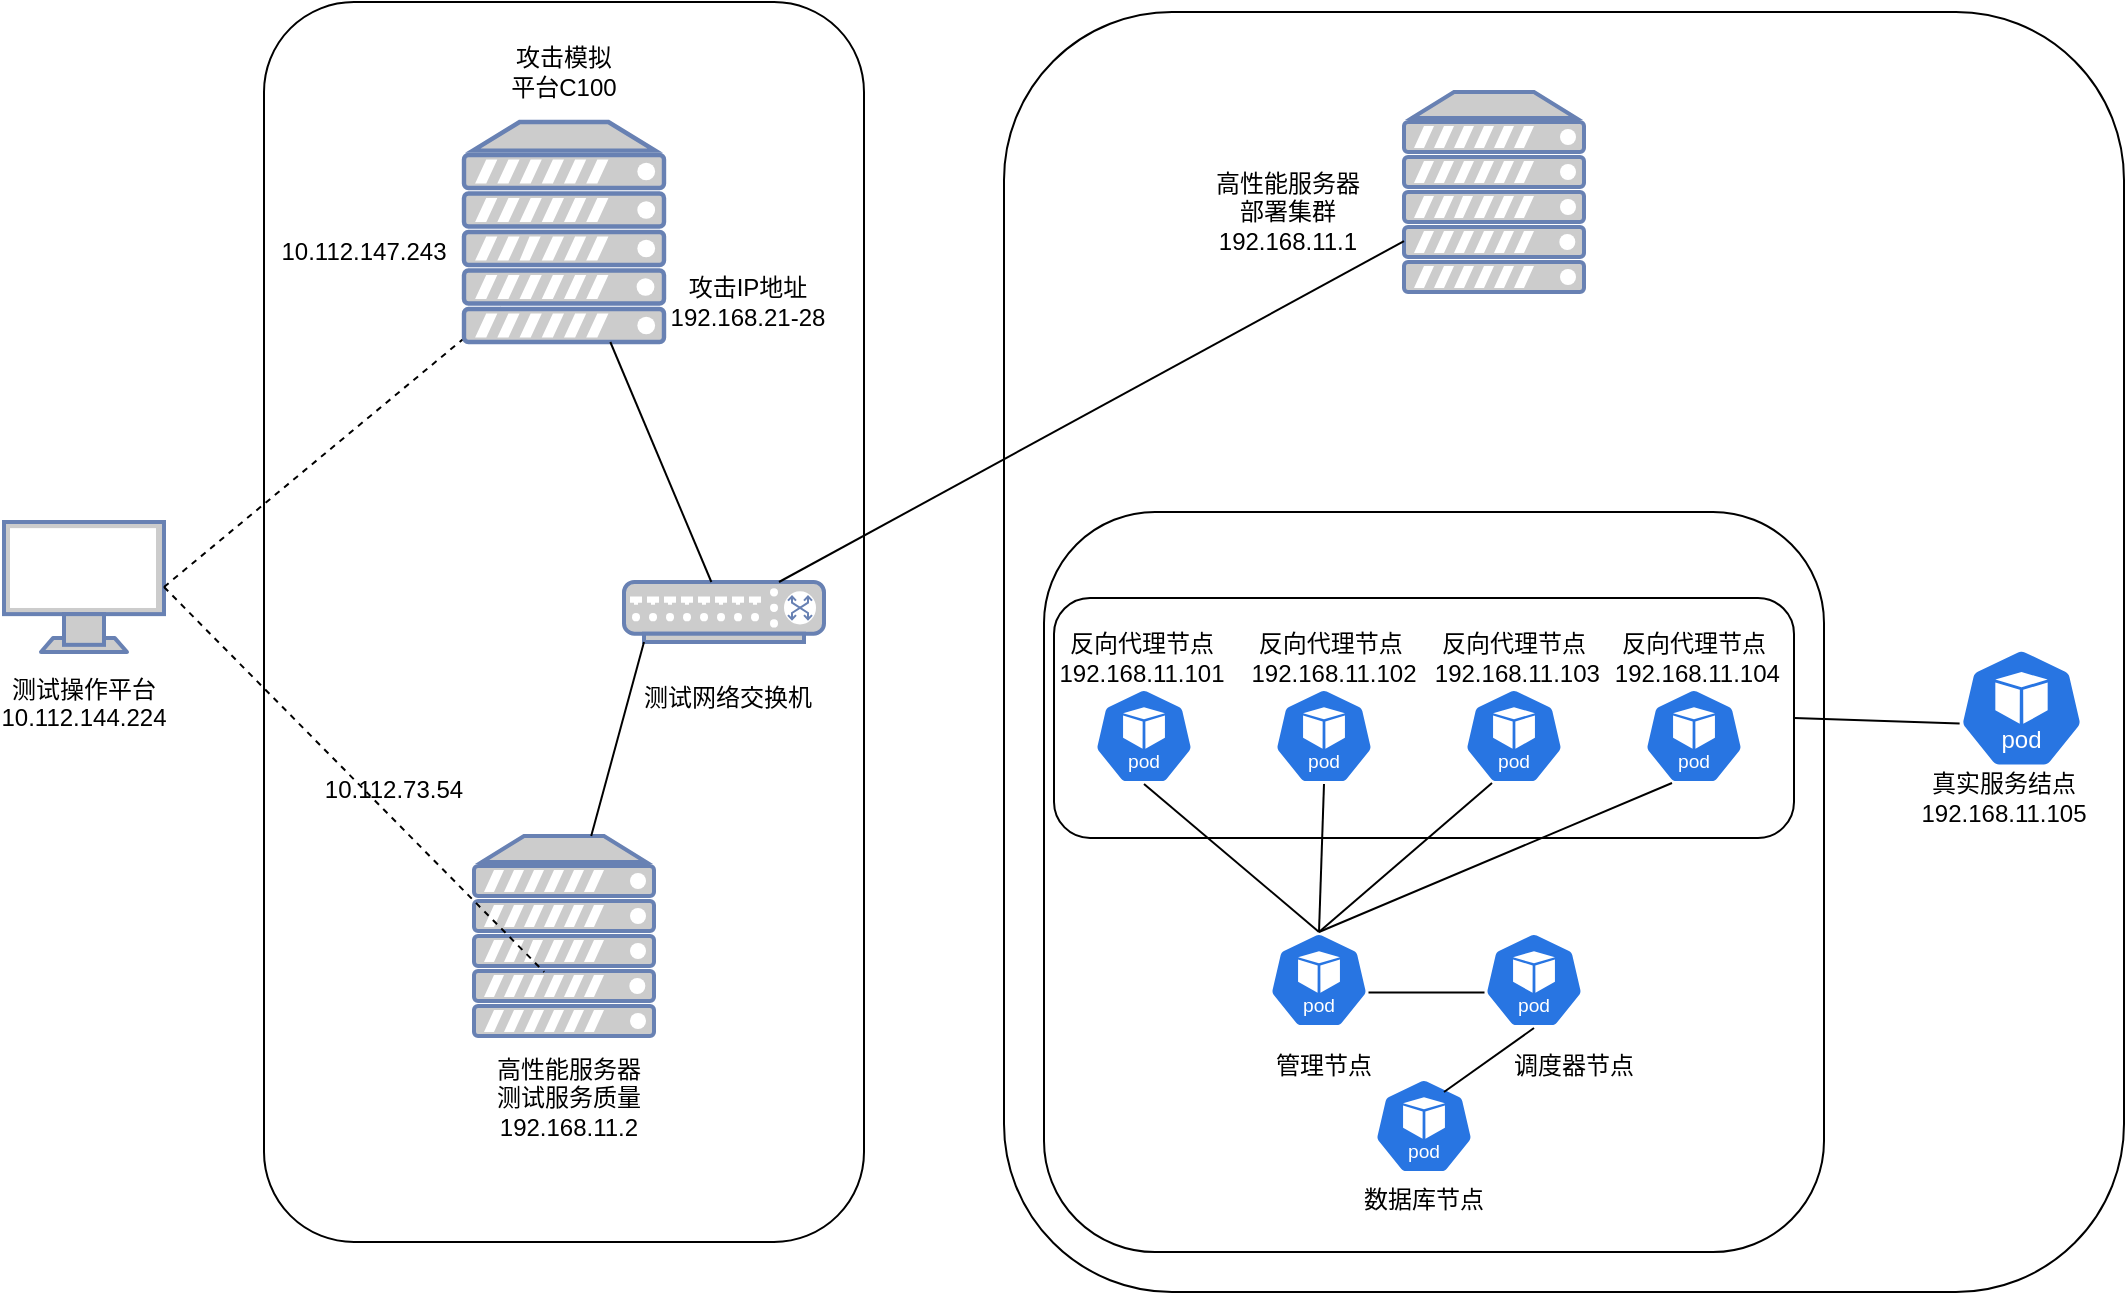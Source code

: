 <mxfile version="24.7.4">
  <diagram name="第 1 页" id="eJZK5VLB4pEVgPS30-2I">
    <mxGraphModel dx="1514" dy="865" grid="1" gridSize="10" guides="1" tooltips="1" connect="1" arrows="1" fold="1" page="1" pageScale="1" pageWidth="827" pageHeight="1169" math="0" shadow="0">
      <root>
        <mxCell id="0" />
        <mxCell id="1" parent="0" />
        <mxCell id="tGYQyOGd6gii_svuJyrH-24" value="" style="rounded=1;whiteSpace=wrap;html=1;" vertex="1" parent="1">
          <mxGeometry x="560" y="70" width="560" height="640" as="geometry" />
        </mxCell>
        <mxCell id="tGYQyOGd6gii_svuJyrH-13" value="" style="rounded=1;whiteSpace=wrap;html=1;" vertex="1" parent="1">
          <mxGeometry x="580" y="320" width="390" height="370" as="geometry" />
        </mxCell>
        <mxCell id="tGYQyOGd6gii_svuJyrH-21" value="" style="rounded=1;whiteSpace=wrap;html=1;" vertex="1" parent="1">
          <mxGeometry x="585" y="362.98" width="370" height="120" as="geometry" />
        </mxCell>
        <mxCell id="tGYQyOGd6gii_svuJyrH-12" value="" style="rounded=1;whiteSpace=wrap;html=1;" vertex="1" parent="1">
          <mxGeometry x="190" y="65" width="300" height="620" as="geometry" />
        </mxCell>
        <mxCell id="kf5pje2jv3knRxvTWSDj-1" value="" style="fontColor=#0066CC;verticalAlign=top;verticalLabelPosition=bottom;labelPosition=center;align=center;html=1;outlineConnect=0;fillColor=#CCCCCC;strokeColor=#6881B3;gradientColor=none;gradientDirection=north;strokeWidth=2;shape=mxgraph.networks.monitor;" parent="1" vertex="1">
          <mxGeometry x="60" y="325" width="80" height="65" as="geometry" />
        </mxCell>
        <mxCell id="kf5pje2jv3knRxvTWSDj-2" value="测试操作平台 10.112.144.224&lt;div&gt;&lt;br&gt;&lt;/div&gt;" style="text;html=1;align=center;verticalAlign=middle;whiteSpace=wrap;rounded=0;" parent="1" vertex="1">
          <mxGeometry x="70" y="408" width="60" height="30" as="geometry" />
        </mxCell>
        <mxCell id="kf5pje2jv3knRxvTWSDj-4" value="" style="endArrow=none;dashed=1;html=1;rounded=0;exitX=1;exitY=0.5;exitDx=0;exitDy=0;exitPerimeter=0;" parent="1" edge="1" source="kf5pje2jv3knRxvTWSDj-1">
          <mxGeometry width="50" height="50" relative="1" as="geometry">
            <mxPoint x="200" y="360" as="sourcePoint" />
            <mxPoint x="330" y="200" as="targetPoint" />
          </mxGeometry>
        </mxCell>
        <mxCell id="kf5pje2jv3knRxvTWSDj-5" value="" style="fontColor=#0066CC;verticalAlign=top;verticalLabelPosition=bottom;labelPosition=center;align=center;html=1;outlineConnect=0;fillColor=#CCCCCC;strokeColor=#6881B3;gradientColor=none;gradientDirection=north;strokeWidth=2;shape=mxgraph.networks.server;" parent="1" vertex="1">
          <mxGeometry x="290" y="125" width="100" height="110" as="geometry" />
        </mxCell>
        <mxCell id="kf5pje2jv3knRxvTWSDj-6" value="攻击模拟平台C100" style="text;html=1;align=center;verticalAlign=middle;whiteSpace=wrap;rounded=0;" parent="1" vertex="1">
          <mxGeometry x="310" y="85" width="60" height="30" as="geometry" />
        </mxCell>
        <mxCell id="kf5pje2jv3knRxvTWSDj-7" value="10.112.147.243" style="text;html=1;align=center;verticalAlign=middle;whiteSpace=wrap;rounded=0;" parent="1" vertex="1">
          <mxGeometry x="210" y="175" width="60" height="30" as="geometry" />
        </mxCell>
        <mxCell id="kf5pje2jv3knRxvTWSDj-8" value="攻击IP地址&lt;div&gt;192.168.21-28&lt;/div&gt;" style="text;html=1;align=center;verticalAlign=middle;whiteSpace=wrap;rounded=0;" parent="1" vertex="1">
          <mxGeometry x="384" y="205" width="96" height="20" as="geometry" />
        </mxCell>
        <mxCell id="kf5pje2jv3knRxvTWSDj-9" value="" style="fontColor=#0066CC;verticalAlign=top;verticalLabelPosition=bottom;labelPosition=center;align=center;html=1;outlineConnect=0;fillColor=#CCCCCC;strokeColor=#6881B3;gradientColor=none;gradientDirection=north;strokeWidth=2;shape=mxgraph.networks.server;" parent="1" vertex="1">
          <mxGeometry x="760" y="110" width="90" height="100" as="geometry" />
        </mxCell>
        <mxCell id="kf5pje2jv3knRxvTWSDj-10" value="高性能服务器&lt;div&gt;部署集群&lt;br&gt;&lt;div&gt;192.168.11.1&lt;/div&gt;&lt;/div&gt;" style="text;html=1;align=center;verticalAlign=middle;whiteSpace=wrap;rounded=0;" parent="1" vertex="1">
          <mxGeometry x="657.5" y="160" width="87.5" height="20" as="geometry" />
        </mxCell>
        <mxCell id="kf5pje2jv3knRxvTWSDj-15" value="" style="aspect=fixed;sketch=0;html=1;dashed=0;whitespace=wrap;verticalLabelPosition=bottom;verticalAlign=top;fillColor=#2875E2;strokeColor=#ffffff;points=[[0.005,0.63,0],[0.1,0.2,0],[0.9,0.2,0],[0.5,0,0],[0.995,0.63,0],[0.72,0.99,0],[0.5,1,0],[0.28,0.99,0]];shape=mxgraph.kubernetes.icon2;kubernetesLabel=1;prIcon=pod" parent="1" vertex="1">
          <mxGeometry x="605.0" y="407.98" width="50" height="48" as="geometry" />
        </mxCell>
        <mxCell id="kf5pje2jv3knRxvTWSDj-16" value="" style="aspect=fixed;sketch=0;html=1;dashed=0;whitespace=wrap;verticalLabelPosition=bottom;verticalAlign=top;fillColor=#2875E2;strokeColor=#ffffff;points=[[0.005,0.63,0],[0.1,0.2,0],[0.9,0.2,0],[0.5,0,0],[0.995,0.63,0],[0.72,0.99,0],[0.5,1,0],[0.28,0.99,0]];shape=mxgraph.kubernetes.icon2;kubernetesLabel=1;prIcon=pod" parent="1" vertex="1">
          <mxGeometry x="790.0" y="407.98" width="50" height="48" as="geometry" />
        </mxCell>
        <mxCell id="kf5pje2jv3knRxvTWSDj-17" value="" style="aspect=fixed;sketch=0;html=1;dashed=0;whitespace=wrap;verticalLabelPosition=bottom;verticalAlign=top;fillColor=#2875E2;strokeColor=#ffffff;points=[[0.005,0.63,0],[0.1,0.2,0],[0.9,0.2,0],[0.5,0,0],[0.995,0.63,0],[0.72,0.99,0],[0.5,1,0],[0.28,0.99,0]];shape=mxgraph.kubernetes.icon2;kubernetesLabel=1;prIcon=pod" parent="1" vertex="1">
          <mxGeometry x="695.0" y="407.98" width="50" height="48" as="geometry" />
        </mxCell>
        <mxCell id="kf5pje2jv3knRxvTWSDj-18" value="" style="aspect=fixed;sketch=0;html=1;dashed=0;whitespace=wrap;verticalLabelPosition=bottom;verticalAlign=top;fillColor=#2875E2;strokeColor=#ffffff;points=[[0.005,0.63,0],[0.1,0.2,0],[0.9,0.2,0],[0.5,0,0],[0.995,0.63,0],[0.72,0.99,0],[0.5,1,0],[0.28,0.99,0]];shape=mxgraph.kubernetes.icon2;kubernetesLabel=1;prIcon=pod" parent="1" vertex="1">
          <mxGeometry x="880.0" y="407.98" width="50" height="48" as="geometry" />
        </mxCell>
        <mxCell id="kf5pje2jv3knRxvTWSDj-21" value="反向代理节点 192.168.11.101" style="text;html=1;align=center;verticalAlign=middle;whiteSpace=wrap;rounded=0;" parent="1" vertex="1">
          <mxGeometry x="593.75" y="378.98" width="70" height="28" as="geometry" />
        </mxCell>
        <mxCell id="kf5pje2jv3knRxvTWSDj-22" value="反向代理节点&amp;nbsp;&lt;div&gt;192.168.11.102&lt;/div&gt;" style="text;html=1;align=center;verticalAlign=middle;whiteSpace=wrap;rounded=0;" parent="1" vertex="1">
          <mxGeometry x="695.0" y="377.98" width="60" height="30" as="geometry" />
        </mxCell>
        <mxCell id="kf5pje2jv3knRxvTWSDj-23" value="&lt;div&gt;反向代理节点&lt;br&gt;&lt;/div&gt;&amp;nbsp;192.168.11.103" style="text;html=1;align=center;verticalAlign=middle;whiteSpace=wrap;rounded=0;" parent="1" vertex="1">
          <mxGeometry x="785.0" y="377.98" width="60" height="30" as="geometry" />
        </mxCell>
        <mxCell id="kf5pje2jv3knRxvTWSDj-24" value="反向代理节点&lt;div&gt;&amp;nbsp;192.168.11.104&lt;/div&gt;" style="text;html=1;align=center;verticalAlign=middle;whiteSpace=wrap;rounded=0;" parent="1" vertex="1">
          <mxGeometry x="875.0" y="377.98" width="60" height="30" as="geometry" />
        </mxCell>
        <mxCell id="kf5pje2jv3knRxvTWSDj-25" value="" style="aspect=fixed;sketch=0;html=1;dashed=0;whitespace=wrap;verticalLabelPosition=bottom;verticalAlign=top;fillColor=#2875E2;strokeColor=#ffffff;points=[[0.005,0.63,0],[0.1,0.2,0],[0.9,0.2,0],[0.5,0,0],[0.995,0.63,0],[0.72,0.99,0],[0.5,1,0],[0.28,0.99,0]];shape=mxgraph.kubernetes.icon2;kubernetesLabel=1;prIcon=pod" parent="1" vertex="1">
          <mxGeometry x="745.0" y="603" width="50" height="48" as="geometry" />
        </mxCell>
        <mxCell id="kf5pje2jv3knRxvTWSDj-26" value="" style="aspect=fixed;sketch=0;html=1;dashed=0;whitespace=wrap;verticalLabelPosition=bottom;verticalAlign=top;fillColor=#2875E2;strokeColor=#ffffff;points=[[0.005,0.63,0],[0.1,0.2,0],[0.9,0.2,0],[0.5,0,0],[0.995,0.63,0],[0.72,0.99,0],[0.5,1,0],[0.28,0.99,0]];shape=mxgraph.kubernetes.icon2;kubernetesLabel=1;prIcon=pod" parent="1" vertex="1">
          <mxGeometry x="800.0" y="530" width="50" height="48" as="geometry" />
        </mxCell>
        <mxCell id="kf5pje2jv3knRxvTWSDj-27" value="" style="aspect=fixed;sketch=0;html=1;dashed=0;whitespace=wrap;verticalLabelPosition=bottom;verticalAlign=top;fillColor=#2875E2;strokeColor=#ffffff;points=[[0.005,0.63,0],[0.1,0.2,0],[0.9,0.2,0],[0.5,0,0],[0.995,0.63,0],[0.72,0.99,0],[0.5,1,0],[0.28,0.99,0]];shape=mxgraph.kubernetes.icon2;kubernetesLabel=1;prIcon=pod" parent="1" vertex="1">
          <mxGeometry x="692.5" y="530" width="50" height="48" as="geometry" />
        </mxCell>
        <mxCell id="kf5pje2jv3knRxvTWSDj-28" value="" style="aspect=fixed;sketch=0;html=1;dashed=0;whitespace=wrap;verticalLabelPosition=bottom;verticalAlign=top;fillColor=#2875E2;strokeColor=#ffffff;points=[[0.005,0.63,0],[0.1,0.2,0],[0.9,0.2,0],[0.5,0,0],[0.995,0.63,0],[0.72,0.99,0],[0.5,1,0],[0.28,0.99,0]];shape=mxgraph.kubernetes.icon2;kubernetesLabel=1;prIcon=pod" parent="1" vertex="1">
          <mxGeometry x="1037.5" y="388" width="62.5" height="60" as="geometry" />
        </mxCell>
        <mxCell id="kf5pje2jv3knRxvTWSDj-29" value="&lt;div&gt;管理节点&lt;/div&gt;" style="text;html=1;align=center;verticalAlign=middle;whiteSpace=wrap;rounded=0;" parent="1" vertex="1">
          <mxGeometry x="685.0" y="583" width="70" height="28" as="geometry" />
        </mxCell>
        <mxCell id="kf5pje2jv3knRxvTWSDj-30" value="&lt;div&gt;调度器节点&lt;/div&gt;" style="text;html=1;align=center;verticalAlign=middle;whiteSpace=wrap;rounded=0;" parent="1" vertex="1">
          <mxGeometry x="810.0" y="583" width="70" height="28" as="geometry" />
        </mxCell>
        <mxCell id="kf5pje2jv3knRxvTWSDj-31" value="&lt;div&gt;数据库节点&lt;/div&gt;" style="text;html=1;align=center;verticalAlign=middle;whiteSpace=wrap;rounded=0;" parent="1" vertex="1">
          <mxGeometry x="735.0" y="650" width="70" height="28" as="geometry" />
        </mxCell>
        <mxCell id="kf5pje2jv3knRxvTWSDj-32" value="真实服务结点&lt;div&gt;192.168.11.105&lt;br&gt;&lt;/div&gt;" style="text;html=1;align=center;verticalAlign=middle;whiteSpace=wrap;rounded=0;" parent="1" vertex="1">
          <mxGeometry x="1020" y="447" width="80" height="32" as="geometry" />
        </mxCell>
        <mxCell id="kf5pje2jv3knRxvTWSDj-34" value="" style="fontColor=#0066CC;verticalAlign=top;verticalLabelPosition=bottom;labelPosition=center;align=center;html=1;outlineConnect=0;fillColor=#CCCCCC;strokeColor=#6881B3;gradientColor=none;gradientDirection=north;strokeWidth=2;shape=mxgraph.networks.server;" parent="1" vertex="1">
          <mxGeometry x="295" y="482" width="90" height="100" as="geometry" />
        </mxCell>
        <mxCell id="kf5pje2jv3knRxvTWSDj-35" value="高性能服务器&lt;div&gt;测试服务质量&lt;br&gt;&lt;div&gt;192.168.11.2&lt;/div&gt;&lt;/div&gt;" style="text;html=1;align=center;verticalAlign=middle;whiteSpace=wrap;rounded=0;" parent="1" vertex="1">
          <mxGeometry x="300" y="603" width="85" height="20" as="geometry" />
        </mxCell>
        <mxCell id="kf5pje2jv3knRxvTWSDj-37" value="" style="endArrow=none;html=1;rounded=0;entryX=0.5;entryY=1;entryDx=0;entryDy=0;entryPerimeter=0;" parent="1" target="kf5pje2jv3knRxvTWSDj-26" edge="1">
          <mxGeometry width="50" height="50" relative="1" as="geometry">
            <mxPoint x="780" y="610" as="sourcePoint" />
            <mxPoint x="1333.36" y="493" as="targetPoint" />
          </mxGeometry>
        </mxCell>
        <mxCell id="tGYQyOGd6gii_svuJyrH-2" value="" style="fontColor=#0066CC;verticalAlign=top;verticalLabelPosition=bottom;labelPosition=center;align=center;html=1;outlineConnect=0;fillColor=#CCCCCC;strokeColor=#6881B3;gradientColor=none;gradientDirection=north;strokeWidth=2;shape=mxgraph.networks.switch;" vertex="1" parent="1">
          <mxGeometry x="370" y="355" width="100" height="30" as="geometry" />
        </mxCell>
        <mxCell id="tGYQyOGd6gii_svuJyrH-4" value="" style="endArrow=none;dashed=1;html=1;rounded=0;exitX=1;exitY=0.5;exitDx=0;exitDy=0;exitPerimeter=0;entryX=0.367;entryY=0.8;entryDx=0;entryDy=0;entryPerimeter=0;" edge="1" parent="1" source="kf5pje2jv3knRxvTWSDj-1">
          <mxGeometry width="50" height="50" relative="1" as="geometry">
            <mxPoint x="150" y="368" as="sourcePoint" />
            <mxPoint x="330.1" y="550" as="targetPoint" />
          </mxGeometry>
        </mxCell>
        <mxCell id="tGYQyOGd6gii_svuJyrH-5" value="10.112.73.54" style="text;html=1;align=center;verticalAlign=middle;whiteSpace=wrap;rounded=0;" vertex="1" parent="1">
          <mxGeometry x="210" y="444" width="90" height="30" as="geometry" />
        </mxCell>
        <mxCell id="tGYQyOGd6gii_svuJyrH-7" value="" style="endArrow=none;html=1;rounded=0;" edge="1" parent="1" source="tGYQyOGd6gii_svuJyrH-2" target="kf5pje2jv3knRxvTWSDj-5">
          <mxGeometry width="50" height="50" relative="1" as="geometry">
            <mxPoint x="370" y="315" as="sourcePoint" />
            <mxPoint x="420" y="265" as="targetPoint" />
          </mxGeometry>
        </mxCell>
        <mxCell id="tGYQyOGd6gii_svuJyrH-8" value="" style="endArrow=none;html=1;rounded=0;entryX=0.1;entryY=1;entryDx=0;entryDy=0;entryPerimeter=0;" edge="1" parent="1" source="kf5pje2jv3knRxvTWSDj-34" target="tGYQyOGd6gii_svuJyrH-2">
          <mxGeometry width="50" height="50" relative="1" as="geometry">
            <mxPoint x="350" y="455" as="sourcePoint" />
            <mxPoint x="400" y="405" as="targetPoint" />
          </mxGeometry>
        </mxCell>
        <mxCell id="tGYQyOGd6gii_svuJyrH-9" value="" style="endArrow=none;html=1;rounded=0;" edge="1" parent="1" source="tGYQyOGd6gii_svuJyrH-2" target="kf5pje2jv3knRxvTWSDj-9">
          <mxGeometry width="50" height="50" relative="1" as="geometry">
            <mxPoint x="690" y="240" as="sourcePoint" />
            <mxPoint x="740" y="190" as="targetPoint" />
          </mxGeometry>
        </mxCell>
        <mxCell id="tGYQyOGd6gii_svuJyrH-10" value="&lt;div&gt;&lt;br&gt;&lt;/div&gt;&lt;div&gt;测试网络交换机&lt;/div&gt;" style="text;html=1;align=center;verticalAlign=middle;whiteSpace=wrap;rounded=0;" vertex="1" parent="1">
          <mxGeometry x="374" y="395" width="96" height="20" as="geometry" />
        </mxCell>
        <mxCell id="tGYQyOGd6gii_svuJyrH-16" value="" style="endArrow=none;html=1;rounded=0;exitX=0.995;exitY=0.63;exitDx=0;exitDy=0;exitPerimeter=0;entryX=0.005;entryY=0.63;entryDx=0;entryDy=0;entryPerimeter=0;" edge="1" parent="1" source="kf5pje2jv3knRxvTWSDj-27" target="kf5pje2jv3knRxvTWSDj-26">
          <mxGeometry width="50" height="50" relative="1" as="geometry">
            <mxPoint x="785" y="513" as="sourcePoint" />
            <mxPoint x="835" y="463" as="targetPoint" />
          </mxGeometry>
        </mxCell>
        <mxCell id="tGYQyOGd6gii_svuJyrH-17" value="" style="endArrow=none;html=1;rounded=0;entryX=0.5;entryY=1;entryDx=0;entryDy=0;entryPerimeter=0;exitX=0.5;exitY=0;exitDx=0;exitDy=0;exitPerimeter=0;" edge="1" parent="1" source="kf5pje2jv3knRxvTWSDj-27" target="kf5pje2jv3knRxvTWSDj-15">
          <mxGeometry width="50" height="50" relative="1" as="geometry">
            <mxPoint x="640" y="460" as="sourcePoint" />
            <mxPoint x="690" y="410" as="targetPoint" />
          </mxGeometry>
        </mxCell>
        <mxCell id="tGYQyOGd6gii_svuJyrH-18" value="" style="endArrow=none;html=1;rounded=0;entryX=0.5;entryY=1;entryDx=0;entryDy=0;entryPerimeter=0;exitX=0.5;exitY=0;exitDx=0;exitDy=0;exitPerimeter=0;" edge="1" parent="1" source="kf5pje2jv3knRxvTWSDj-27" target="kf5pje2jv3knRxvTWSDj-17">
          <mxGeometry width="50" height="50" relative="1" as="geometry">
            <mxPoint x="769" y="484" as="sourcePoint" />
            <mxPoint x="681" y="370" as="targetPoint" />
          </mxGeometry>
        </mxCell>
        <mxCell id="tGYQyOGd6gii_svuJyrH-19" value="" style="endArrow=none;html=1;rounded=0;entryX=0.28;entryY=0.99;entryDx=0;entryDy=0;entryPerimeter=0;exitX=0.5;exitY=0;exitDx=0;exitDy=0;exitPerimeter=0;" edge="1" parent="1" source="kf5pje2jv3knRxvTWSDj-27" target="kf5pje2jv3knRxvTWSDj-16">
          <mxGeometry width="50" height="50" relative="1" as="geometry">
            <mxPoint x="815" y="494" as="sourcePoint" />
            <mxPoint x="727" y="380" as="targetPoint" />
          </mxGeometry>
        </mxCell>
        <mxCell id="tGYQyOGd6gii_svuJyrH-20" value="" style="endArrow=none;html=1;rounded=0;exitX=0.28;exitY=0.99;exitDx=0;exitDy=0;exitPerimeter=0;entryX=0.5;entryY=0;entryDx=0;entryDy=0;entryPerimeter=0;" edge="1" parent="1" source="kf5pje2jv3knRxvTWSDj-18" target="kf5pje2jv3knRxvTWSDj-27">
          <mxGeometry width="50" height="50" relative="1" as="geometry">
            <mxPoint x="883" y="494" as="sourcePoint" />
            <mxPoint x="795" y="380" as="targetPoint" />
          </mxGeometry>
        </mxCell>
        <mxCell id="tGYQyOGd6gii_svuJyrH-23" value="" style="endArrow=none;html=1;rounded=0;exitX=1;exitY=0.5;exitDx=0;exitDy=0;entryX=0.005;entryY=0.63;entryDx=0;entryDy=0;entryPerimeter=0;" edge="1" parent="1" source="tGYQyOGd6gii_svuJyrH-21" target="kf5pje2jv3knRxvTWSDj-28">
          <mxGeometry width="50" height="50" relative="1" as="geometry">
            <mxPoint x="971.56" y="472.02" as="sourcePoint" />
            <mxPoint x="1070" y="367.98" as="targetPoint" />
          </mxGeometry>
        </mxCell>
      </root>
    </mxGraphModel>
  </diagram>
</mxfile>
